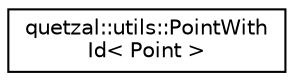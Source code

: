 digraph "Graphical Class Hierarchy"
{
 // LATEX_PDF_SIZE
  edge [fontname="Helvetica",fontsize="10",labelfontname="Helvetica",labelfontsize="10"];
  node [fontname="Helvetica",fontsize="10",shape=record];
  rankdir="LR";
  Node0 [label="quetzal::utils::PointWith\lId\< Point \>",height=0.2,width=0.4,color="black", fillcolor="white", style="filled",URL="$classquetzal_1_1utils_1_1_point_with_id.html",tooltip=" "];
}
